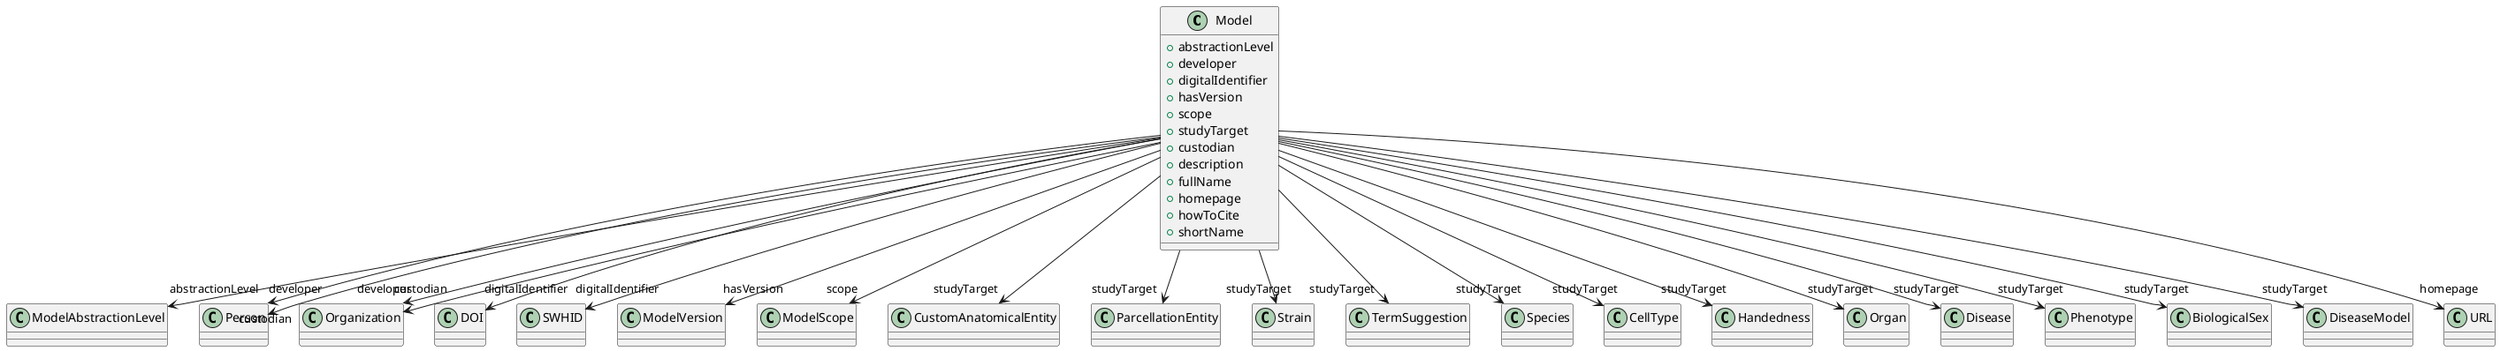 @startuml
class Model {
+abstractionLevel
+developer
+digitalIdentifier
+hasVersion
+scope
+studyTarget
+custodian
+description
+fullName
+homepage
+howToCite
+shortName

}
Model -d-> "abstractionLevel" ModelAbstractionLevel
Model -d-> "developer" Person
Model -d-> "developer" Organization
Model -d-> "digitalIdentifier" DOI
Model -d-> "digitalIdentifier" SWHID
Model -d-> "hasVersion" ModelVersion
Model -d-> "scope" ModelScope
Model -d-> "studyTarget" CustomAnatomicalEntity
Model -d-> "studyTarget" ParcellationEntity
Model -d-> "studyTarget" Strain
Model -d-> "studyTarget" TermSuggestion
Model -d-> "studyTarget" Species
Model -d-> "studyTarget" CellType
Model -d-> "studyTarget" Handedness
Model -d-> "studyTarget" Organ
Model -d-> "studyTarget" Disease
Model -d-> "studyTarget" Phenotype
Model -d-> "studyTarget" BiologicalSex
Model -d-> "studyTarget" DiseaseModel
Model -d-> "custodian" Person
Model -d-> "custodian" Organization
Model -d-> "homepage" URL

@enduml